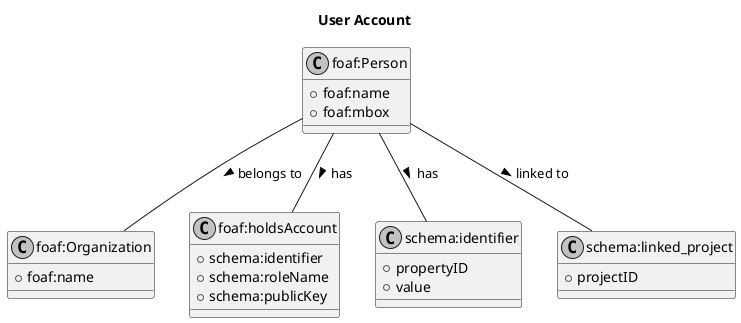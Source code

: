 @startuml

title User Account
skinparam monochrome true

top to bottom direction


' Define Person entity
class "foaf:Person" {
    + foaf:name
    + foaf:mbox
}

' Define Organization entity
class "foaf:Organization" {
    + foaf:name
}

' Define HoldsAccount entity
class "foaf:holdsAccount" {
    + schema:identifier
    + schema:roleName
    + schema:publicKey
}

' Define Identifier entity
class "schema:identifier" {
    + propertyID
    + value
}

' Define Project entity (linked to a person)
class "schema:linked_project" {
    + projectID
}

' Define relationships for each person
"foaf:Person" -- "foaf:Organization" : belongs to >
"foaf:Person" -- "foaf:holdsAccount" : has >
"foaf:Person" -- "schema:identifier" : has >

' Define Upbeat Neumann's special link
"foaf:Person" -- "schema:linked_project" : linked to >

@enduml
